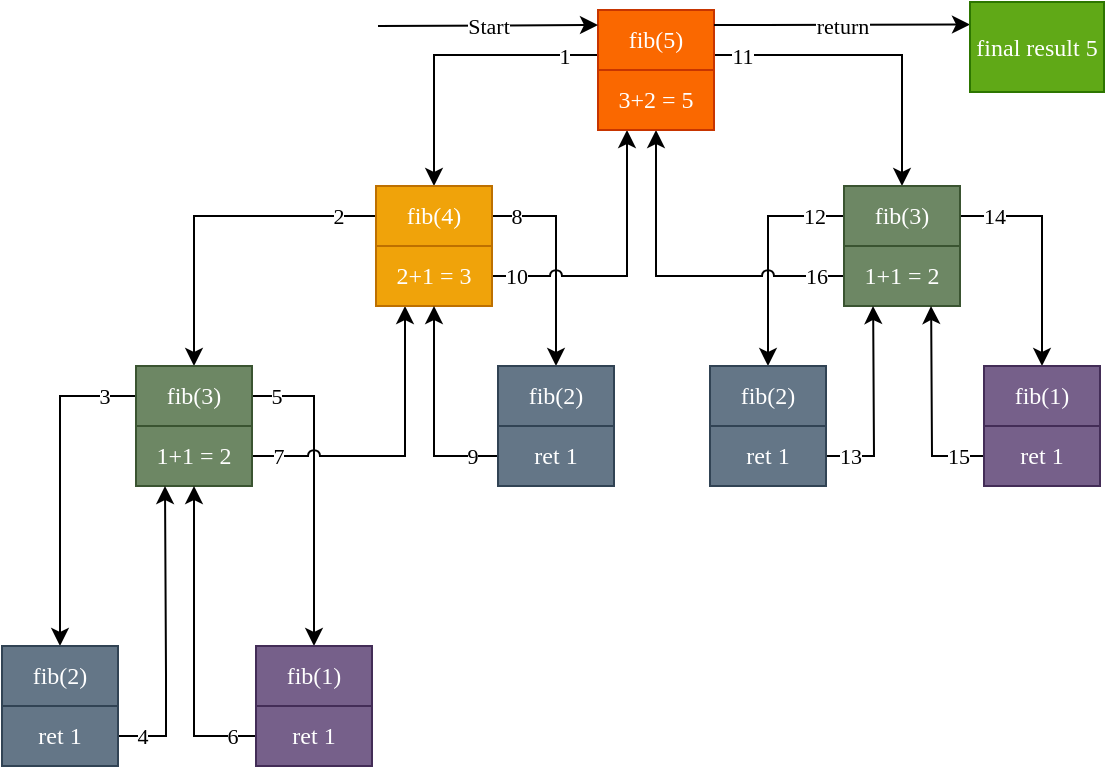 <mxfile version="14.1.8" type="device"><diagram id="FkKRhtjERDkELJlEbcNq" name="Page-1"><mxGraphModel dx="621" dy="483" grid="0" gridSize="10" guides="1" tooltips="1" connect="1" arrows="1" fold="1" page="1" pageScale="1" pageWidth="4800" pageHeight="4800" math="0" shadow="0"><root><mxCell id="0"/><mxCell id="1" parent="0"/><mxCell id="00ZU0YqD6RaSqV2KqR3K-10" value="1" style="edgeStyle=orthogonalEdgeStyle;rounded=0;orthogonalLoop=1;jettySize=auto;html=1;exitX=0;exitY=0.75;exitDx=0;exitDy=0;entryX=0.5;entryY=0;entryDx=0;entryDy=0;fontFamily=JetBrains Mono;" edge="1" parent="1" source="00ZU0YqD6RaSqV2KqR3K-1" target="00ZU0YqD6RaSqV2KqR3K-9"><mxGeometry x="-0.769" relative="1" as="geometry"><mxPoint as="offset"/></mxGeometry></mxCell><mxCell id="00ZU0YqD6RaSqV2KqR3K-36" value="11" style="edgeStyle=orthogonalEdgeStyle;rounded=0;jumpStyle=arc;orthogonalLoop=1;jettySize=auto;html=1;exitX=1;exitY=0.75;exitDx=0;exitDy=0;entryX=0.5;entryY=0;entryDx=0;entryDy=0;fontFamily=JetBrains Mono;" edge="1" parent="1" source="00ZU0YqD6RaSqV2KqR3K-1" target="00ZU0YqD6RaSqV2KqR3K-30"><mxGeometry x="-0.825" relative="1" as="geometry"><mxPoint as="offset"/></mxGeometry></mxCell><mxCell id="00ZU0YqD6RaSqV2KqR3K-1" value="fib(5)" style="rounded=0;whiteSpace=wrap;html=1;fontFamily=JetBrains Mono;fillColor=#fa6800;strokeColor=#C73500;fontColor=#ffffff;" vertex="1" parent="1"><mxGeometry x="558" y="245" width="58" height="30" as="geometry"/></mxCell><mxCell id="00ZU0YqD6RaSqV2KqR3K-8" value="Start" style="endArrow=classic;html=1;fontFamily=JetBrains Mono;entryX=0;entryY=0.25;entryDx=0;entryDy=0;" edge="1" parent="1" target="00ZU0YqD6RaSqV2KqR3K-1"><mxGeometry width="50" height="50" relative="1" as="geometry"><mxPoint x="448" y="253" as="sourcePoint"/><mxPoint x="513" y="222" as="targetPoint"/></mxGeometry></mxCell><mxCell id="00ZU0YqD6RaSqV2KqR3K-12" value="2" style="edgeStyle=orthogonalEdgeStyle;rounded=0;orthogonalLoop=1;jettySize=auto;html=1;exitX=0;exitY=0.5;exitDx=0;exitDy=0;entryX=0.5;entryY=0;entryDx=0;entryDy=0;fontFamily=JetBrains Mono;" edge="1" parent="1" source="00ZU0YqD6RaSqV2KqR3K-9" target="00ZU0YqD6RaSqV2KqR3K-11"><mxGeometry x="-0.771" relative="1" as="geometry"><mxPoint as="offset"/></mxGeometry></mxCell><mxCell id="00ZU0YqD6RaSqV2KqR3K-28" value="8" style="edgeStyle=orthogonalEdgeStyle;rounded=0;jumpStyle=arc;orthogonalLoop=1;jettySize=auto;html=1;exitX=1;exitY=0.5;exitDx=0;exitDy=0;entryX=0.5;entryY=0;entryDx=0;entryDy=0;fontFamily=JetBrains Mono;" edge="1" parent="1" source="00ZU0YqD6RaSqV2KqR3K-9" target="00ZU0YqD6RaSqV2KqR3K-26"><mxGeometry x="-0.776" relative="1" as="geometry"><mxPoint as="offset"/></mxGeometry></mxCell><mxCell id="00ZU0YqD6RaSqV2KqR3K-9" value="fib(4)" style="rounded=0;whiteSpace=wrap;html=1;fontFamily=JetBrains Mono;fillColor=#f0a30a;strokeColor=#BD7000;fontColor=#ffffff;" vertex="1" parent="1"><mxGeometry x="447" y="333" width="58" height="30" as="geometry"/></mxCell><mxCell id="00ZU0YqD6RaSqV2KqR3K-14" value="3" style="edgeStyle=orthogonalEdgeStyle;rounded=0;orthogonalLoop=1;jettySize=auto;html=1;exitX=0;exitY=0.5;exitDx=0;exitDy=0;fontFamily=JetBrains Mono;entryX=0.5;entryY=0;entryDx=0;entryDy=0;" edge="1" parent="1" source="00ZU0YqD6RaSqV2KqR3K-11" target="00ZU0YqD6RaSqV2KqR3K-17"><mxGeometry x="-0.805" relative="1" as="geometry"><mxPoint x="291" y="516" as="targetPoint"/><mxPoint as="offset"/></mxGeometry></mxCell><mxCell id="00ZU0YqD6RaSqV2KqR3K-24" value="5" style="edgeStyle=orthogonalEdgeStyle;rounded=0;orthogonalLoop=1;jettySize=auto;html=1;exitX=1;exitY=0.5;exitDx=0;exitDy=0;entryX=0.5;entryY=0;entryDx=0;entryDy=0;fontFamily=JetBrains Mono;" edge="1" parent="1" source="00ZU0YqD6RaSqV2KqR3K-11" target="00ZU0YqD6RaSqV2KqR3K-19"><mxGeometry x="-0.848" relative="1" as="geometry"><mxPoint as="offset"/></mxGeometry></mxCell><mxCell id="00ZU0YqD6RaSqV2KqR3K-11" value="fib(3)" style="rounded=0;whiteSpace=wrap;html=1;fontFamily=JetBrains Mono;fillColor=#6d8764;strokeColor=#3A5431;fontColor=#ffffff;" vertex="1" parent="1"><mxGeometry x="327" y="423" width="58" height="30" as="geometry"/></mxCell><mxCell id="00ZU0YqD6RaSqV2KqR3K-25" value="7" style="edgeStyle=orthogonalEdgeStyle;rounded=0;orthogonalLoop=1;jettySize=auto;html=1;exitX=1;exitY=0.5;exitDx=0;exitDy=0;entryX=0.25;entryY=1;entryDx=0;entryDy=0;fontFamily=JetBrains Mono;jumpStyle=arc;" edge="1" parent="1" source="00ZU0YqD6RaSqV2KqR3K-16" target="00ZU0YqD6RaSqV2KqR3K-21"><mxGeometry x="-0.828" relative="1" as="geometry"><mxPoint as="offset"/></mxGeometry></mxCell><mxCell id="00ZU0YqD6RaSqV2KqR3K-16" value="1+1 = 2" style="rounded=0;whiteSpace=wrap;html=1;fontFamily=JetBrains Mono;fillColor=#6d8764;strokeColor=#3A5431;fontColor=#ffffff;" vertex="1" parent="1"><mxGeometry x="327" y="453" width="58" height="30" as="geometry"/></mxCell><mxCell id="00ZU0YqD6RaSqV2KqR3K-17" value="fib(2)" style="rounded=0;whiteSpace=wrap;html=1;fontFamily=JetBrains Mono;fillColor=#647687;strokeColor=#314354;fontColor=#ffffff;" vertex="1" parent="1"><mxGeometry x="260" y="563" width="58" height="30" as="geometry"/></mxCell><mxCell id="00ZU0YqD6RaSqV2KqR3K-22" value="4" style="edgeStyle=orthogonalEdgeStyle;rounded=0;orthogonalLoop=1;jettySize=auto;html=1;exitX=1;exitY=0.5;exitDx=0;exitDy=0;entryX=0.25;entryY=1;entryDx=0;entryDy=0;fontFamily=JetBrains Mono;" edge="1" parent="1" source="00ZU0YqD6RaSqV2KqR3K-18" target="00ZU0YqD6RaSqV2KqR3K-16"><mxGeometry x="-0.839" relative="1" as="geometry"><Array as="points"><mxPoint x="342" y="577"/><mxPoint x="342" y="522"/></Array><mxPoint as="offset"/></mxGeometry></mxCell><mxCell id="00ZU0YqD6RaSqV2KqR3K-18" value="ret 1" style="rounded=0;whiteSpace=wrap;html=1;fontFamily=JetBrains Mono;fillColor=#647687;strokeColor=#314354;fontColor=#ffffff;" vertex="1" parent="1"><mxGeometry x="260" y="593" width="58" height="30" as="geometry"/></mxCell><mxCell id="00ZU0YqD6RaSqV2KqR3K-19" value="fib(1)" style="rounded=0;whiteSpace=wrap;html=1;fontFamily=JetBrains Mono;fillColor=#76608a;strokeColor=#432D57;fontColor=#ffffff;" vertex="1" parent="1"><mxGeometry x="387" y="563" width="58" height="30" as="geometry"/></mxCell><mxCell id="00ZU0YqD6RaSqV2KqR3K-23" value="6" style="edgeStyle=orthogonalEdgeStyle;rounded=0;orthogonalLoop=1;jettySize=auto;html=1;exitX=0;exitY=0.5;exitDx=0;exitDy=0;entryX=0.5;entryY=1;entryDx=0;entryDy=0;fontFamily=JetBrains Mono;" edge="1" parent="1" source="00ZU0YqD6RaSqV2KqR3K-20" target="00ZU0YqD6RaSqV2KqR3K-16"><mxGeometry x="-0.848" relative="1" as="geometry"><mxPoint as="offset"/></mxGeometry></mxCell><mxCell id="00ZU0YqD6RaSqV2KqR3K-20" value="ret 1" style="rounded=0;whiteSpace=wrap;html=1;fontFamily=JetBrains Mono;fillColor=#76608a;strokeColor=#432D57;fontColor=#ffffff;" vertex="1" parent="1"><mxGeometry x="387" y="593" width="58" height="30" as="geometry"/></mxCell><mxCell id="00ZU0YqD6RaSqV2KqR3K-42" value="10" style="edgeStyle=orthogonalEdgeStyle;rounded=0;jumpStyle=arc;orthogonalLoop=1;jettySize=auto;html=1;entryX=0.25;entryY=1;entryDx=0;entryDy=0;fontFamily=JetBrains Mono;" edge="1" parent="1" source="00ZU0YqD6RaSqV2KqR3K-21" target="00ZU0YqD6RaSqV2KqR3K-41"><mxGeometry x="-0.829" relative="1" as="geometry"><mxPoint as="offset"/></mxGeometry></mxCell><mxCell id="00ZU0YqD6RaSqV2KqR3K-21" value="2+1 = 3" style="rounded=0;whiteSpace=wrap;html=1;fontFamily=JetBrains Mono;fillColor=#f0a30a;strokeColor=#BD7000;fontColor=#ffffff;" vertex="1" parent="1"><mxGeometry x="447" y="363" width="58" height="30" as="geometry"/></mxCell><mxCell id="00ZU0YqD6RaSqV2KqR3K-26" value="fib(2)" style="rounded=0;whiteSpace=wrap;html=1;fontFamily=JetBrains Mono;fillColor=#647687;strokeColor=#314354;fontColor=#ffffff;" vertex="1" parent="1"><mxGeometry x="508" y="423" width="58" height="30" as="geometry"/></mxCell><mxCell id="00ZU0YqD6RaSqV2KqR3K-29" value="9" style="edgeStyle=orthogonalEdgeStyle;rounded=0;jumpStyle=arc;orthogonalLoop=1;jettySize=auto;html=1;exitX=0;exitY=0.5;exitDx=0;exitDy=0;entryX=0.5;entryY=1;entryDx=0;entryDy=0;fontFamily=JetBrains Mono;" edge="1" parent="1" source="00ZU0YqD6RaSqV2KqR3K-27" target="00ZU0YqD6RaSqV2KqR3K-21"><mxGeometry x="-0.757" relative="1" as="geometry"><mxPoint as="offset"/></mxGeometry></mxCell><mxCell id="00ZU0YqD6RaSqV2KqR3K-27" value="ret 1" style="rounded=0;whiteSpace=wrap;html=1;fontFamily=JetBrains Mono;fillColor=#647687;strokeColor=#314354;fontColor=#ffffff;" vertex="1" parent="1"><mxGeometry x="508" y="453" width="58" height="30" as="geometry"/></mxCell><mxCell id="00ZU0YqD6RaSqV2KqR3K-37" value="12" style="edgeStyle=orthogonalEdgeStyle;rounded=0;jumpStyle=arc;orthogonalLoop=1;jettySize=auto;html=1;exitX=0;exitY=0.5;exitDx=0;exitDy=0;entryX=0.5;entryY=0;entryDx=0;entryDy=0;fontFamily=JetBrains Mono;" edge="1" parent="1" source="00ZU0YqD6RaSqV2KqR3K-30" target="00ZU0YqD6RaSqV2KqR3K-32"><mxGeometry x="-0.731" relative="1" as="geometry"><mxPoint as="offset"/></mxGeometry></mxCell><mxCell id="00ZU0YqD6RaSqV2KqR3K-39" value="14" style="edgeStyle=orthogonalEdgeStyle;rounded=0;jumpStyle=arc;orthogonalLoop=1;jettySize=auto;html=1;exitX=1;exitY=0.5;exitDx=0;exitDy=0;entryX=0.5;entryY=0;entryDx=0;entryDy=0;fontFamily=JetBrains Mono;" edge="1" parent="1" source="00ZU0YqD6RaSqV2KqR3K-30" target="00ZU0YqD6RaSqV2KqR3K-34"><mxGeometry x="-0.712" relative="1" as="geometry"><mxPoint as="offset"/></mxGeometry></mxCell><mxCell id="00ZU0YqD6RaSqV2KqR3K-30" value="fib(3)" style="rounded=0;whiteSpace=wrap;html=1;fontFamily=JetBrains Mono;fillColor=#6d8764;strokeColor=#3A5431;fontColor=#ffffff;" vertex="1" parent="1"><mxGeometry x="681" y="333" width="58" height="30" as="geometry"/></mxCell><mxCell id="00ZU0YqD6RaSqV2KqR3K-43" value="16" style="edgeStyle=orthogonalEdgeStyle;rounded=0;jumpStyle=arc;orthogonalLoop=1;jettySize=auto;html=1;exitX=0;exitY=0.5;exitDx=0;exitDy=0;entryX=0.5;entryY=1;entryDx=0;entryDy=0;fontFamily=JetBrains Mono;" edge="1" parent="1" source="00ZU0YqD6RaSqV2KqR3K-31" target="00ZU0YqD6RaSqV2KqR3K-41"><mxGeometry x="-0.832" relative="1" as="geometry"><mxPoint as="offset"/></mxGeometry></mxCell><mxCell id="00ZU0YqD6RaSqV2KqR3K-31" value="1+1 = 2" style="rounded=0;whiteSpace=wrap;html=1;fontFamily=JetBrains Mono;fillColor=#6d8764;strokeColor=#3A5431;fontColor=#ffffff;" vertex="1" parent="1"><mxGeometry x="681" y="363" width="58" height="30" as="geometry"/></mxCell><mxCell id="00ZU0YqD6RaSqV2KqR3K-32" value="fib(2)" style="rounded=0;whiteSpace=wrap;html=1;fontFamily=JetBrains Mono;fillColor=#647687;strokeColor=#314354;fontColor=#ffffff;" vertex="1" parent="1"><mxGeometry x="614" y="423" width="58" height="30" as="geometry"/></mxCell><mxCell id="00ZU0YqD6RaSqV2KqR3K-38" value="13" style="edgeStyle=orthogonalEdgeStyle;rounded=0;jumpStyle=arc;orthogonalLoop=1;jettySize=auto;html=1;exitX=1;exitY=0.5;exitDx=0;exitDy=0;entryX=0.25;entryY=1;entryDx=0;entryDy=0;fontFamily=JetBrains Mono;" edge="1" parent="1" source="00ZU0YqD6RaSqV2KqR3K-33" target="00ZU0YqD6RaSqV2KqR3K-31"><mxGeometry x="-0.758" relative="1" as="geometry"><Array as="points"><mxPoint x="696" y="468"/><mxPoint x="696" y="423"/></Array><mxPoint as="offset"/></mxGeometry></mxCell><mxCell id="00ZU0YqD6RaSqV2KqR3K-33" value="ret 1" style="rounded=0;whiteSpace=wrap;html=1;fontFamily=JetBrains Mono;fillColor=#647687;strokeColor=#314354;fontColor=#ffffff;" vertex="1" parent="1"><mxGeometry x="614" y="453" width="58" height="30" as="geometry"/></mxCell><mxCell id="00ZU0YqD6RaSqV2KqR3K-34" value="fib(1)" style="rounded=0;whiteSpace=wrap;html=1;fontFamily=JetBrains Mono;fillColor=#76608a;strokeColor=#432D57;fontColor=#ffffff;" vertex="1" parent="1"><mxGeometry x="751" y="423" width="58" height="30" as="geometry"/></mxCell><mxCell id="00ZU0YqD6RaSqV2KqR3K-40" value="15" style="edgeStyle=orthogonalEdgeStyle;rounded=0;jumpStyle=arc;orthogonalLoop=1;jettySize=auto;html=1;exitX=0;exitY=0.5;exitDx=0;exitDy=0;entryX=0.75;entryY=1;entryDx=0;entryDy=0;fontFamily=JetBrains Mono;" edge="1" parent="1" source="00ZU0YqD6RaSqV2KqR3K-35" target="00ZU0YqD6RaSqV2KqR3K-31"><mxGeometry x="-0.743" relative="1" as="geometry"><Array as="points"><mxPoint x="725" y="468"/><mxPoint x="725" y="423"/></Array><mxPoint as="offset"/></mxGeometry></mxCell><mxCell id="00ZU0YqD6RaSqV2KqR3K-35" value="ret 1" style="rounded=0;whiteSpace=wrap;html=1;fontFamily=JetBrains Mono;fillColor=#76608a;strokeColor=#432D57;fontColor=#ffffff;" vertex="1" parent="1"><mxGeometry x="751" y="453" width="58" height="30" as="geometry"/></mxCell><mxCell id="00ZU0YqD6RaSqV2KqR3K-44" value="return" style="edgeStyle=orthogonalEdgeStyle;rounded=0;jumpStyle=arc;orthogonalLoop=1;jettySize=auto;html=1;exitX=1;exitY=0.25;exitDx=0;exitDy=0;fontFamily=JetBrains Mono;entryX=0;entryY=0.25;entryDx=0;entryDy=0;" edge="1" parent="1" source="00ZU0YqD6RaSqV2KqR3K-1" target="00ZU0YqD6RaSqV2KqR3K-46"><mxGeometry relative="1" as="geometry"><mxPoint x="739" y="252" as="targetPoint"/></mxGeometry></mxCell><mxCell id="00ZU0YqD6RaSqV2KqR3K-41" value="3+2 = 5" style="rounded=0;whiteSpace=wrap;html=1;fontFamily=JetBrains Mono;fillColor=#fa6800;strokeColor=#C73500;fontColor=#ffffff;" vertex="1" parent="1"><mxGeometry x="558" y="275" width="58" height="30" as="geometry"/></mxCell><mxCell id="00ZU0YqD6RaSqV2KqR3K-46" value="final result 5" style="rounded=0;whiteSpace=wrap;html=1;fontFamily=JetBrains Mono;fillColor=#60a917;strokeColor=#2D7600;fontColor=#ffffff;" vertex="1" parent="1"><mxGeometry x="744" y="241" width="67" height="45" as="geometry"/></mxCell></root></mxGraphModel></diagram></mxfile>